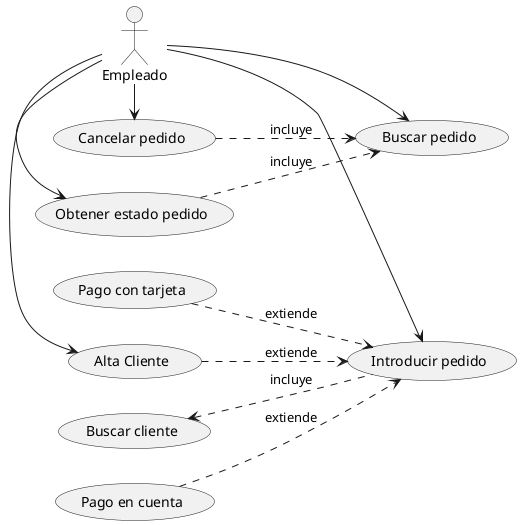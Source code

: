 @startuml

//Caso a1

:Actor: as a1
:Actor\n: as a2



Rectangle Sistema{
a1 -> (Caso de uso)
a1 --> (Caso de uso\n)
a1 -> (Caso de uso\n\n)
a2 --> (Caso de uso)
a2 --> (Caso de uso\n\n)
}

note "comunicacion" as n1
note "Entorno del sistema" as n2

n1 --> Sistema
n2 --> Sistema

//Caso Biblioteca

:Socio: as s1
:Bibliotecario: as b1

rectangle Biblioteca{
(Reservar libro) as r1
(Prestar libro) as p1
(Devolver libro) as dev1
(Actualizar catálogo) as act1

s1 --> r1
s1 --> p1
s1 -> dev1
b1 --> p1
b1 -> act1
}

// Caso Inclusión



:Bibliotecario: as b1

b1 -> (Baja socio)

(Baja socio) ..> (Buscar socio) : <<include>>

//Caso Extension



:Agente: as a1

(evaluar solicitud de Crédito) as n1

a1 <- n1

(solicitar información adicional al cliente) as n2

n1 <.. n2 : <<extend>>

//Herencia



:Agente: as a1

(enviar solicitud crédito) as sol1
(enviar solicitud de crédito personal) as sol2
(enviar solicitud de crédto empresarial) as sol3

a1 -> sol1

sol1 <|-- sol2
sol1 <|-- sol3

//Herencia2

:Cliente Bancario: as c1
:Cliente corporativo: as c2
:Cliente Normal: as c3

note "Actor antecesor" as not1
note "Actor descendiente" as not2

not1 -> c1
not2 <- c3

c1 <|-- c2
c1 <|-- c3

//Diagrama Inicial
@startuml

left to right direction
:Empleado: as e1
:Administrador: as a1
Rectangle Empresa\nPedidos{
(Introducir pedido) as et1
(Cancelar pedido) as et2
(Obtener estado pedido) as et3
(Borrar pedido) as et4
(Buscar pedidos) as et5
(Alta cliente) as et6
(Buscar cliente) as et7
(Nuevo producto) as et8
(Borrar producto) as et9
e1 --> et1
e1 --> et2
e1 --> et3
e1 --> et4
e1 --> et5
e1 --> et6
e1 --> et7
a1 -left-> et8
a1 -left-> et9
}

//Diagrama estructurado

@startuml

left to right direction
:Empleado: as e1
(Alta Cliente) as et1
(Introducir pedido) as et2
(Obtener estado pedido) as et3
(Cancelar pedido) as et4
(Buscar pedido) as et7
e1 -right-> et1
e1 -right-> et2
e1 -right-> et3
e1 -right-> et4
e1 -right-> et7
(Buscar cliente) as et5
(Pago en cuenta) as et6

(Pago con tarjeta) as et8
et1 ..> et2 : extiende
et5 <.. et2 : incluye
et3 ..> et7 : incluye
et4 ..> et7 : incluye
et6 ..> et2 : extiende
et8 ..> et2 : extiende
@enduml
